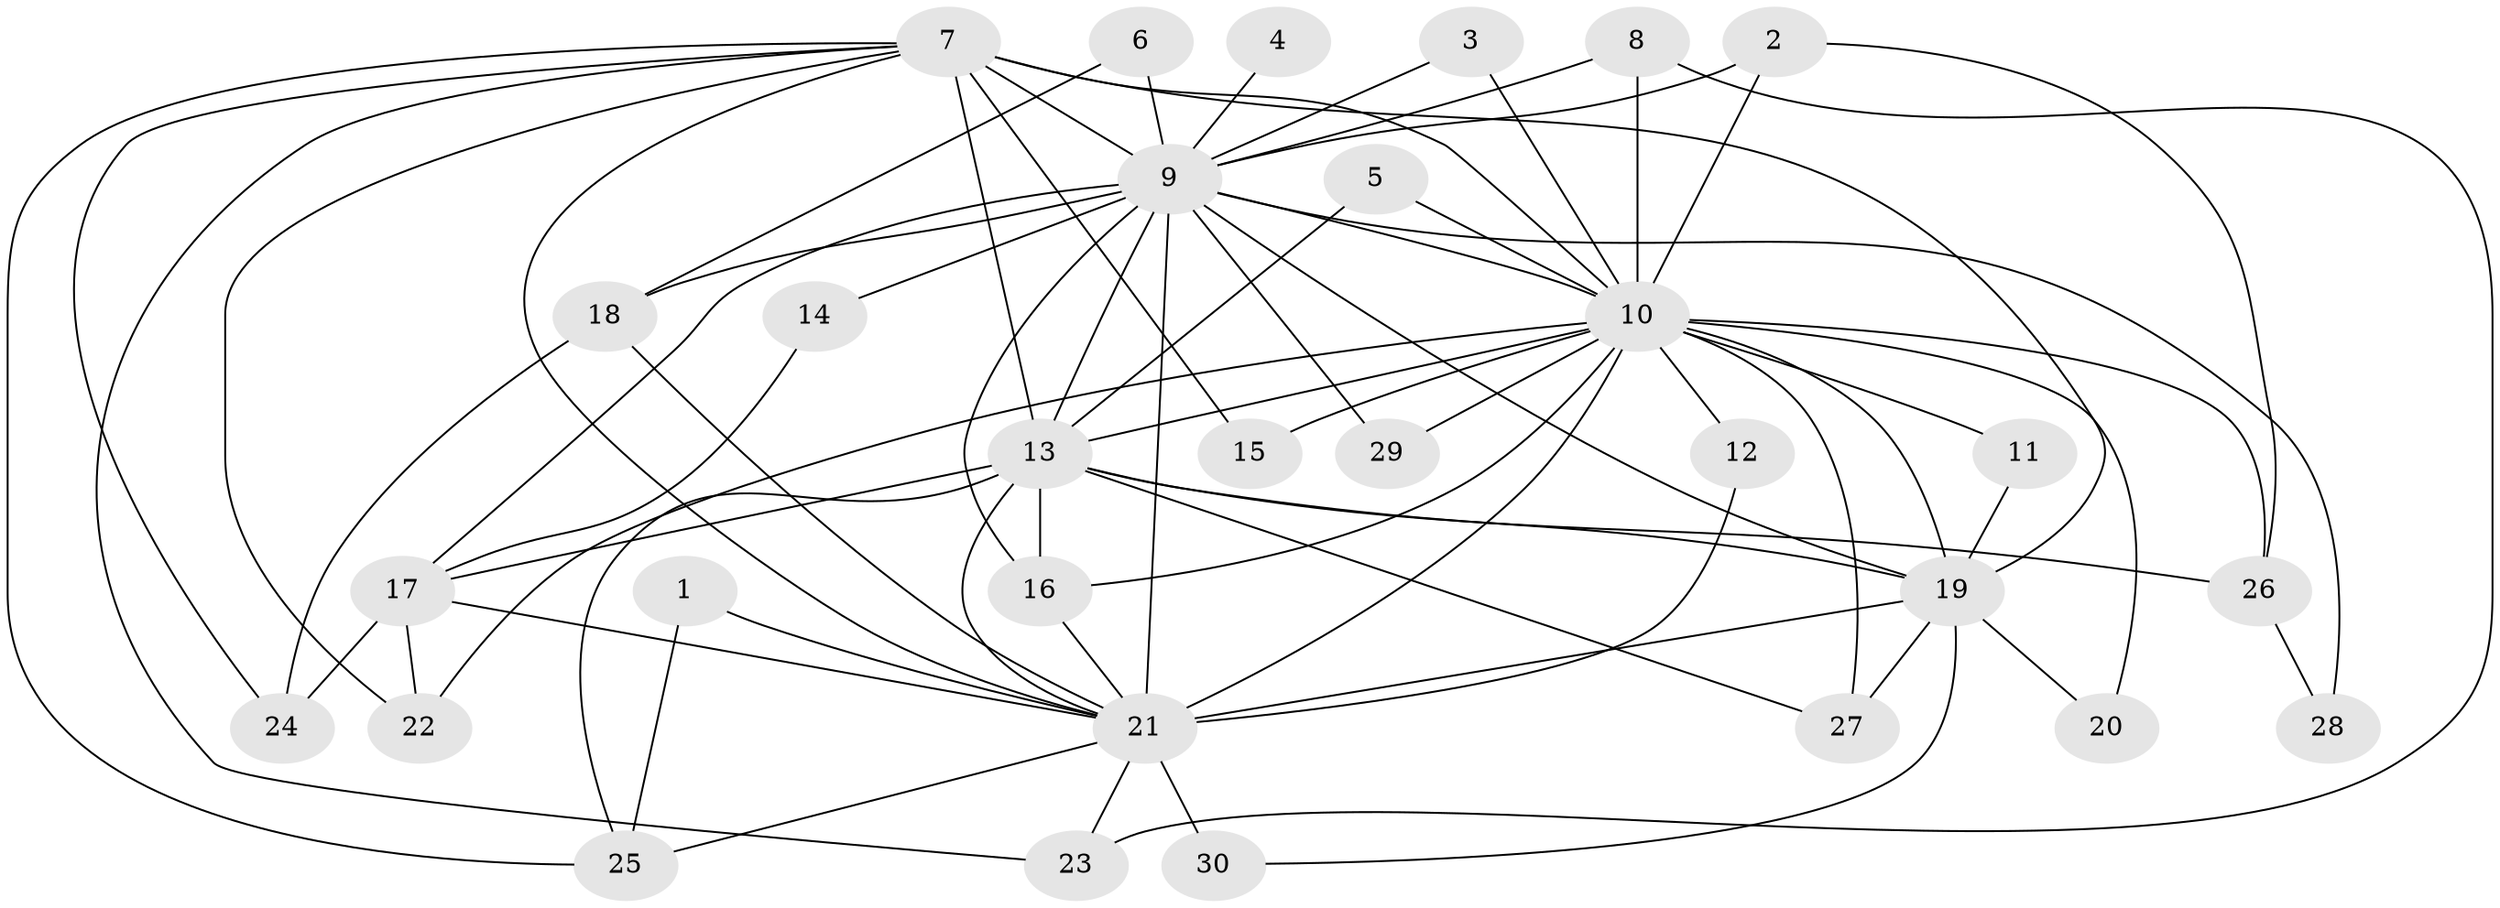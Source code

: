 // original degree distribution, {15: 0.03333333333333333, 11: 0.016666666666666666, 20: 0.016666666666666666, 16: 0.06666666666666667, 18: 0.016666666666666666, 17: 0.016666666666666666, 3: 0.18333333333333332, 5: 0.05, 6: 0.016666666666666666, 2: 0.5333333333333333, 4: 0.05}
// Generated by graph-tools (version 1.1) at 2025/49/03/09/25 03:49:37]
// undirected, 30 vertices, 71 edges
graph export_dot {
graph [start="1"]
  node [color=gray90,style=filled];
  1;
  2;
  3;
  4;
  5;
  6;
  7;
  8;
  9;
  10;
  11;
  12;
  13;
  14;
  15;
  16;
  17;
  18;
  19;
  20;
  21;
  22;
  23;
  24;
  25;
  26;
  27;
  28;
  29;
  30;
  1 -- 21 [weight=2.0];
  1 -- 25 [weight=1.0];
  2 -- 9 [weight=1.0];
  2 -- 10 [weight=1.0];
  2 -- 26 [weight=1.0];
  3 -- 9 [weight=1.0];
  3 -- 10 [weight=1.0];
  4 -- 9 [weight=1.0];
  5 -- 10 [weight=1.0];
  5 -- 13 [weight=1.0];
  6 -- 9 [weight=2.0];
  6 -- 18 [weight=1.0];
  7 -- 9 [weight=3.0];
  7 -- 10 [weight=3.0];
  7 -- 13 [weight=2.0];
  7 -- 15 [weight=1.0];
  7 -- 19 [weight=1.0];
  7 -- 21 [weight=2.0];
  7 -- 22 [weight=1.0];
  7 -- 23 [weight=1.0];
  7 -- 24 [weight=1.0];
  7 -- 25 [weight=1.0];
  8 -- 9 [weight=1.0];
  8 -- 10 [weight=2.0];
  8 -- 23 [weight=1.0];
  9 -- 10 [weight=6.0];
  9 -- 13 [weight=4.0];
  9 -- 14 [weight=1.0];
  9 -- 16 [weight=1.0];
  9 -- 17 [weight=1.0];
  9 -- 18 [weight=2.0];
  9 -- 19 [weight=3.0];
  9 -- 21 [weight=6.0];
  9 -- 28 [weight=1.0];
  9 -- 29 [weight=1.0];
  10 -- 11 [weight=1.0];
  10 -- 12 [weight=1.0];
  10 -- 13 [weight=2.0];
  10 -- 15 [weight=1.0];
  10 -- 16 [weight=1.0];
  10 -- 19 [weight=3.0];
  10 -- 20 [weight=1.0];
  10 -- 21 [weight=4.0];
  10 -- 22 [weight=1.0];
  10 -- 26 [weight=1.0];
  10 -- 27 [weight=1.0];
  10 -- 29 [weight=1.0];
  11 -- 19 [weight=1.0];
  12 -- 21 [weight=1.0];
  13 -- 16 [weight=1.0];
  13 -- 17 [weight=1.0];
  13 -- 19 [weight=2.0];
  13 -- 21 [weight=2.0];
  13 -- 25 [weight=1.0];
  13 -- 26 [weight=1.0];
  13 -- 27 [weight=1.0];
  14 -- 17 [weight=1.0];
  16 -- 21 [weight=1.0];
  17 -- 21 [weight=1.0];
  17 -- 22 [weight=1.0];
  17 -- 24 [weight=1.0];
  18 -- 21 [weight=1.0];
  18 -- 24 [weight=1.0];
  19 -- 20 [weight=1.0];
  19 -- 21 [weight=3.0];
  19 -- 27 [weight=1.0];
  19 -- 30 [weight=1.0];
  21 -- 23 [weight=1.0];
  21 -- 25 [weight=1.0];
  21 -- 30 [weight=2.0];
  26 -- 28 [weight=1.0];
}
